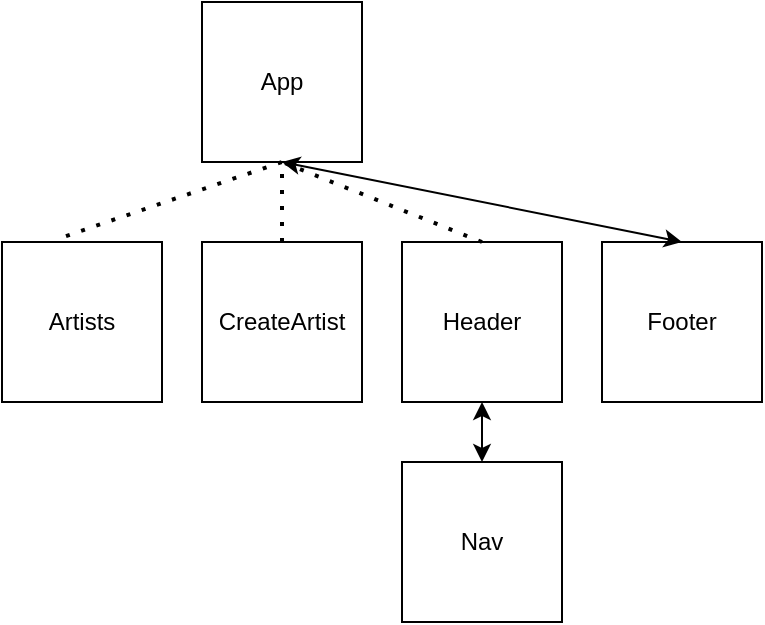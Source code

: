 <mxfile version="13.10.9" type="github">
  <diagram id="ekp935UEJsySbi8vV1no" name="Page-1">
    <mxGraphModel dx="868" dy="663" grid="1" gridSize="10" guides="1" tooltips="1" connect="1" arrows="1" fold="1" page="1" pageScale="1" pageWidth="850" pageHeight="1100" math="0" shadow="0">
      <root>
        <mxCell id="0" />
        <mxCell id="1" parent="0" />
        <mxCell id="Bm8E3hcmNBAM1G175DzO-1" value="Nav" style="whiteSpace=wrap;html=1;aspect=fixed;" vertex="1" parent="1">
          <mxGeometry x="360" y="340" width="80" height="80" as="geometry" />
        </mxCell>
        <mxCell id="Bm8E3hcmNBAM1G175DzO-2" value="Footer" style="whiteSpace=wrap;html=1;aspect=fixed;" vertex="1" parent="1">
          <mxGeometry x="460" y="230" width="80" height="80" as="geometry" />
        </mxCell>
        <mxCell id="Bm8E3hcmNBAM1G175DzO-3" value="Header" style="whiteSpace=wrap;html=1;aspect=fixed;" vertex="1" parent="1">
          <mxGeometry x="360" y="230" width="80" height="80" as="geometry" />
        </mxCell>
        <mxCell id="Bm8E3hcmNBAM1G175DzO-4" value="CreateArtist" style="whiteSpace=wrap;html=1;aspect=fixed;" vertex="1" parent="1">
          <mxGeometry x="260" y="230" width="80" height="80" as="geometry" />
        </mxCell>
        <mxCell id="Bm8E3hcmNBAM1G175DzO-5" value="Artists" style="whiteSpace=wrap;html=1;aspect=fixed;" vertex="1" parent="1">
          <mxGeometry x="160" y="230" width="80" height="80" as="geometry" />
        </mxCell>
        <mxCell id="Bm8E3hcmNBAM1G175DzO-6" value="App" style="whiteSpace=wrap;html=1;aspect=fixed;" vertex="1" parent="1">
          <mxGeometry x="260" y="110" width="80" height="80" as="geometry" />
        </mxCell>
        <mxCell id="Bm8E3hcmNBAM1G175DzO-7" value="" style="endArrow=none;dashed=1;html=1;dashPattern=1 3;strokeWidth=2;entryX=0.5;entryY=1;entryDx=0;entryDy=0;exitX=0.4;exitY=-0.037;exitDx=0;exitDy=0;exitPerimeter=0;" edge="1" parent="1" source="Bm8E3hcmNBAM1G175DzO-5" target="Bm8E3hcmNBAM1G175DzO-6">
          <mxGeometry width="50" height="50" relative="1" as="geometry">
            <mxPoint x="280" y="390" as="sourcePoint" />
            <mxPoint x="330" y="340" as="targetPoint" />
            <Array as="points" />
          </mxGeometry>
        </mxCell>
        <mxCell id="Bm8E3hcmNBAM1G175DzO-8" value="" style="endArrow=none;dashed=1;html=1;dashPattern=1 3;strokeWidth=2;exitX=0.5;exitY=0;exitDx=0;exitDy=0;" edge="1" parent="1" source="Bm8E3hcmNBAM1G175DzO-4">
          <mxGeometry width="50" height="50" relative="1" as="geometry">
            <mxPoint x="300" y="220" as="sourcePoint" />
            <mxPoint x="300" y="190" as="targetPoint" />
          </mxGeometry>
        </mxCell>
        <mxCell id="Bm8E3hcmNBAM1G175DzO-9" value="" style="endArrow=none;dashed=1;html=1;dashPattern=1 3;strokeWidth=2;entryX=0.5;entryY=1;entryDx=0;entryDy=0;exitX=0.5;exitY=0;exitDx=0;exitDy=0;" edge="1" parent="1" source="Bm8E3hcmNBAM1G175DzO-3" target="Bm8E3hcmNBAM1G175DzO-6">
          <mxGeometry width="50" height="50" relative="1" as="geometry">
            <mxPoint x="280" y="390" as="sourcePoint" />
            <mxPoint x="330" y="340" as="targetPoint" />
          </mxGeometry>
        </mxCell>
        <mxCell id="Bm8E3hcmNBAM1G175DzO-10" value="" style="endArrow=classic;startArrow=classic;html=1;entryX=0.5;entryY=1;entryDx=0;entryDy=0;exitX=0.5;exitY=0;exitDx=0;exitDy=0;" edge="1" parent="1" source="Bm8E3hcmNBAM1G175DzO-2" target="Bm8E3hcmNBAM1G175DzO-6">
          <mxGeometry width="50" height="50" relative="1" as="geometry">
            <mxPoint x="280" y="390" as="sourcePoint" />
            <mxPoint x="330" y="340" as="targetPoint" />
          </mxGeometry>
        </mxCell>
        <mxCell id="Bm8E3hcmNBAM1G175DzO-11" value="" style="endArrow=classic;startArrow=classic;html=1;entryX=0.5;entryY=1;entryDx=0;entryDy=0;exitX=0.5;exitY=0;exitDx=0;exitDy=0;" edge="1" parent="1" source="Bm8E3hcmNBAM1G175DzO-1" target="Bm8E3hcmNBAM1G175DzO-3">
          <mxGeometry width="50" height="50" relative="1" as="geometry">
            <mxPoint x="280" y="390" as="sourcePoint" />
            <mxPoint x="330" y="340" as="targetPoint" />
          </mxGeometry>
        </mxCell>
      </root>
    </mxGraphModel>
  </diagram>
</mxfile>
